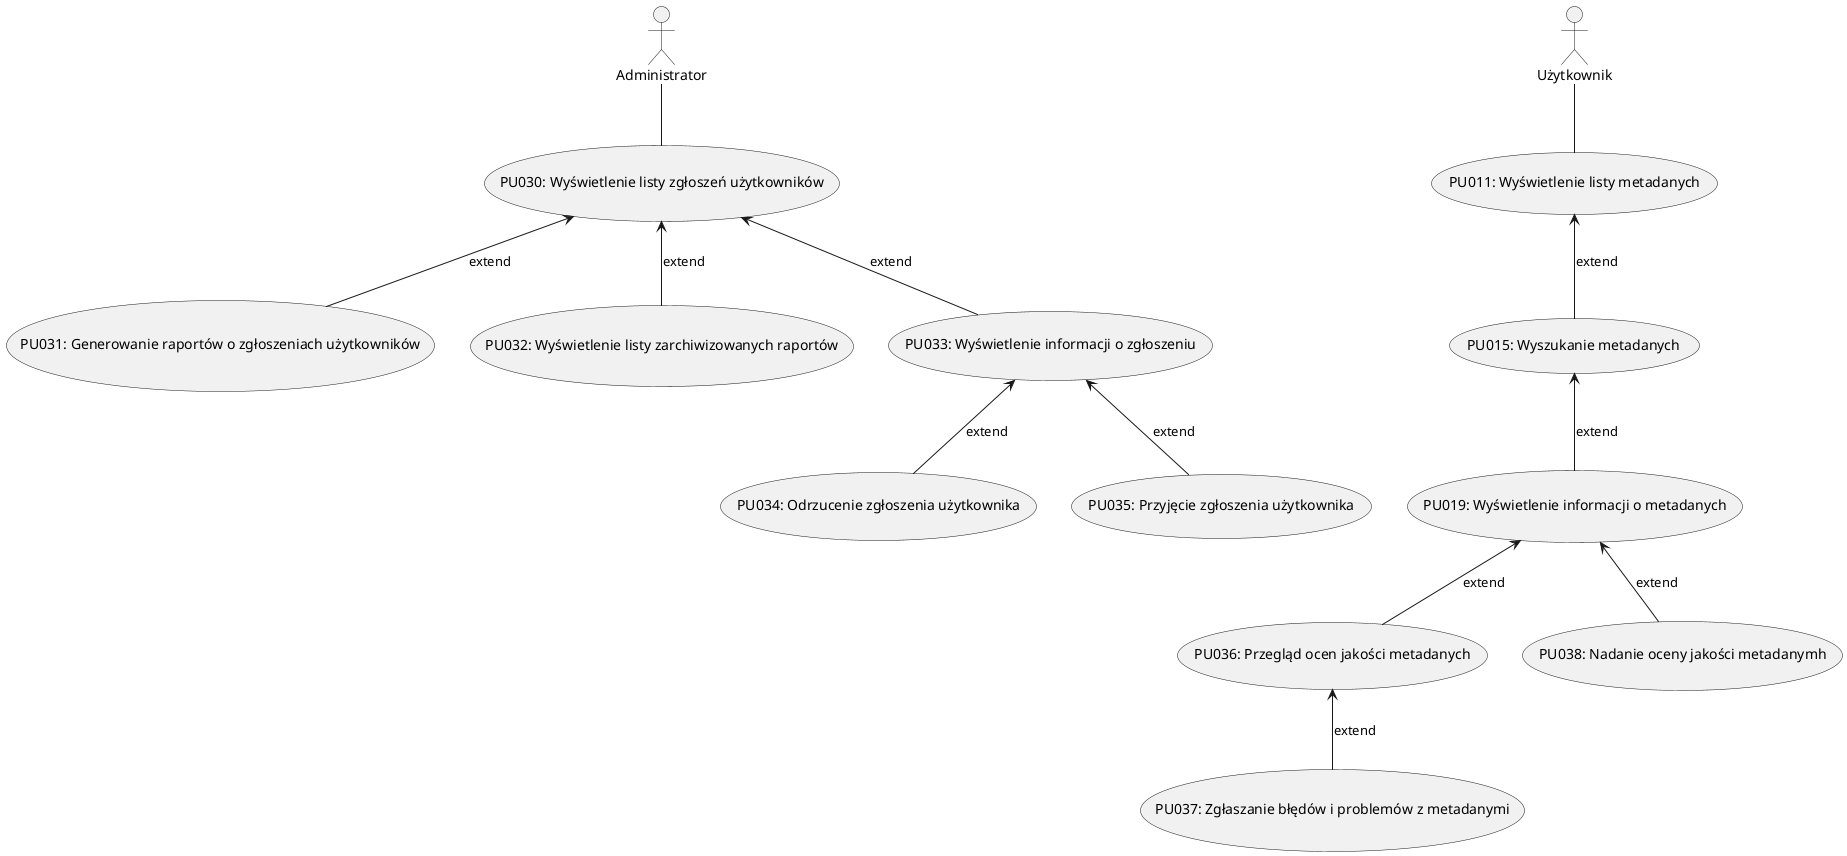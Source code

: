 @startuml Zarządzanie błędami i jakością danych

actor "Administrator" as Admin
actor "Użytkownik" as User

usecase "PU030: Wyświetlenie listy zgłoszeń użytkowników" as UC1
usecase "PU031: Generowanie raportów o zgłoszeniach użytkowników" as UC2
usecase "PU032: Wyświetlenie listy zarchiwizowanych raportów" as UC3
usecase "PU033: Wyświetlenie informacji o zgłoszeniu" as UC4
usecase "PU034: Odrzucenie zgłoszenia użytkownika" as UC5
usecase "PU035: Przyjęcie zgłoszenia użytkownika" as UC6
usecase "PU011: Wyświetlenie listy metadanych" as UC7
usecase "PU015: Wyszukanie metadanych" as UC8
usecase "PU019: Wyświetlenie informacji o metadanych" as UC9
usecase "PU036: Przegląd ocen jakości metadanych" as UC10
usecase "PU037: Zgłaszanie błędów i problemów z metadanymi" as UC11
usecase "PU038: Nadanie oceny jakości metadanymh" as UC12

Admin -- UC1
UC1 <-- UC2 : extend
UC1 <-- UC3 : extend

UC4 <-- UC5 : extend
UC4 <-- UC6 : extend
UC1 <-- UC4 : extend

User -- UC7
UC7 <-- UC8 : extend
UC8 <-- UC9 : extend
UC9 <-- UC10 : extend
UC10 <-- UC11 : extend
UC9 <-- UC12 : extend

@enduml
